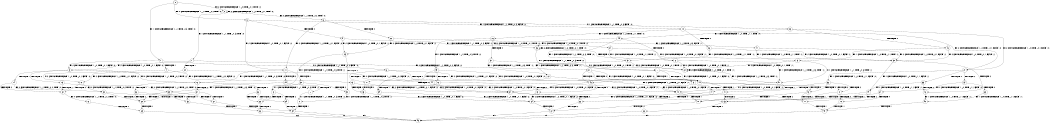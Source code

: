 digraph BCG {
size = "7, 10.5";
center = TRUE;
node [shape = circle];
0 [peripheries = 2];
0 -> 1 [label = "EX !1 !ATOMIC_EXCH_BRANCH (1, +1, TRUE, +0, 3, TRUE) !:0:"];
0 -> 2 [label = "EX !2 !ATOMIC_EXCH_BRANCH (1, +0, TRUE, +0, 1, TRUE) !:0:"];
0 -> 3 [label = "EX !0 !ATOMIC_EXCH_BRANCH (1, +1, TRUE, +0, 2, TRUE) !:0:"];
1 -> 4 [label = "TERMINATE !1"];
1 -> 5 [label = "EX !2 !ATOMIC_EXCH_BRANCH (1, +0, TRUE, +0, 1, FALSE) !:0:"];
1 -> 6 [label = "EX !0 !ATOMIC_EXCH_BRANCH (1, +1, TRUE, +0, 2, FALSE) !:0:"];
2 -> 7 [label = "EX !1 !ATOMIC_EXCH_BRANCH (1, +1, TRUE, +0, 3, TRUE) !:0:"];
2 -> 8 [label = "EX !0 !ATOMIC_EXCH_BRANCH (1, +1, TRUE, +0, 2, TRUE) !:0:"];
2 -> 2 [label = "EX !2 !ATOMIC_EXCH_BRANCH (1, +0, TRUE, +0, 1, TRUE) !:0:"];
3 -> 9 [label = "TERMINATE !0"];
3 -> 10 [label = "EX !1 !ATOMIC_EXCH_BRANCH (1, +1, TRUE, +0, 3, FALSE) !:0:"];
3 -> 11 [label = "EX !2 !ATOMIC_EXCH_BRANCH (1, +0, TRUE, +0, 1, FALSE) !:0:"];
4 -> 12 [label = "EX !2 !ATOMIC_EXCH_BRANCH (1, +0, TRUE, +0, 1, FALSE) !:0:"];
4 -> 13 [label = "EX !0 !ATOMIC_EXCH_BRANCH (1, +1, TRUE, +0, 2, FALSE) !:0:"];
5 -> 14 [label = "TERMINATE !1"];
5 -> 15 [label = "TERMINATE !2"];
5 -> 16 [label = "EX !0 !ATOMIC_EXCH_BRANCH (1, +1, TRUE, +0, 2, TRUE) !:0:"];
6 -> 17 [label = "TERMINATE !1"];
6 -> 18 [label = "TERMINATE !0"];
6 -> 19 [label = "EX !2 !ATOMIC_EXCH_BRANCH (1, +0, TRUE, +0, 1, FALSE) !:0:"];
7 -> 20 [label = "TERMINATE !1"];
7 -> 21 [label = "EX !0 !ATOMIC_EXCH_BRANCH (1, +1, TRUE, +0, 2, FALSE) !:0:"];
7 -> 5 [label = "EX !2 !ATOMIC_EXCH_BRANCH (1, +0, TRUE, +0, 1, FALSE) !:0:"];
8 -> 22 [label = "TERMINATE !0"];
8 -> 23 [label = "EX !1 !ATOMIC_EXCH_BRANCH (1, +1, TRUE, +0, 3, FALSE) !:0:"];
8 -> 11 [label = "EX !2 !ATOMIC_EXCH_BRANCH (1, +0, TRUE, +0, 1, FALSE) !:0:"];
9 -> 24 [label = "EX !1 !ATOMIC_EXCH_BRANCH (1, +1, TRUE, +0, 3, FALSE) !:1:"];
9 -> 25 [label = "EX !2 !ATOMIC_EXCH_BRANCH (1, +0, TRUE, +0, 1, FALSE) !:1:"];
10 -> 26 [label = "TERMINATE !0"];
10 -> 27 [label = "EX !2 !ATOMIC_EXCH_BRANCH (1, +0, TRUE, +0, 1, FALSE) !:0:"];
10 -> 28 [label = "EX !1 !ATOMIC_EXCH_BRANCH (1, +0, TRUE, +1, 1, TRUE) !:0:"];
11 -> 29 [label = "TERMINATE !2"];
11 -> 30 [label = "TERMINATE !0"];
11 -> 16 [label = "EX !1 !ATOMIC_EXCH_BRANCH (1, +1, TRUE, +0, 3, TRUE) !:0:"];
12 -> 31 [label = "TERMINATE !2"];
12 -> 32 [label = "EX !0 !ATOMIC_EXCH_BRANCH (1, +1, TRUE, +0, 2, TRUE) !:0:"];
13 -> 33 [label = "TERMINATE !0"];
13 -> 34 [label = "EX !2 !ATOMIC_EXCH_BRANCH (1, +0, TRUE, +0, 1, FALSE) !:0:"];
14 -> 31 [label = "TERMINATE !2"];
14 -> 32 [label = "EX !0 !ATOMIC_EXCH_BRANCH (1, +1, TRUE, +0, 2, TRUE) !:0:"];
15 -> 31 [label = "TERMINATE !1"];
15 -> 35 [label = "EX !0 !ATOMIC_EXCH_BRANCH (1, +1, TRUE, +0, 2, TRUE) !:0:"];
16 -> 36 [label = "TERMINATE !1"];
16 -> 37 [label = "TERMINATE !2"];
16 -> 38 [label = "TERMINATE !0"];
17 -> 33 [label = "TERMINATE !0"];
17 -> 34 [label = "EX !2 !ATOMIC_EXCH_BRANCH (1, +0, TRUE, +0, 1, FALSE) !:0:"];
18 -> 39 [label = "TERMINATE !1"];
18 -> 40 [label = "EX !2 !ATOMIC_EXCH_BRANCH (1, +0, TRUE, +0, 1, FALSE) !:1:"];
19 -> 41 [label = "TERMINATE !1"];
19 -> 42 [label = "TERMINATE !2"];
19 -> 43 [label = "TERMINATE !0"];
20 -> 44 [label = "EX !0 !ATOMIC_EXCH_BRANCH (1, +1, TRUE, +0, 2, FALSE) !:0:"];
20 -> 12 [label = "EX !2 !ATOMIC_EXCH_BRANCH (1, +0, TRUE, +0, 1, FALSE) !:0:"];
21 -> 45 [label = "TERMINATE !1"];
21 -> 46 [label = "TERMINATE !0"];
21 -> 19 [label = "EX !2 !ATOMIC_EXCH_BRANCH (1, +0, TRUE, +0, 1, FALSE) !:0:"];
22 -> 47 [label = "EX !1 !ATOMIC_EXCH_BRANCH (1, +1, TRUE, +0, 3, FALSE) !:1:"];
22 -> 25 [label = "EX !2 !ATOMIC_EXCH_BRANCH (1, +0, TRUE, +0, 1, FALSE) !:1:"];
23 -> 48 [label = "TERMINATE !0"];
23 -> 27 [label = "EX !2 !ATOMIC_EXCH_BRANCH (1, +0, TRUE, +0, 1, FALSE) !:0:"];
23 -> 49 [label = "EX !1 !ATOMIC_EXCH_BRANCH (1, +0, TRUE, +1, 1, TRUE) !:0:"];
24 -> 50 [label = "EX !2 !ATOMIC_EXCH_BRANCH (1, +0, TRUE, +0, 1, FALSE) !:1:"];
24 -> 51 [label = "EX !1 !ATOMIC_EXCH_BRANCH (1, +0, TRUE, +1, 1, TRUE) !:1:"];
25 -> 52 [label = "TERMINATE !2"];
25 -> 53 [label = "EX !1 !ATOMIC_EXCH_BRANCH (1, +1, TRUE, +0, 3, TRUE) !:1:"];
26 -> 50 [label = "EX !2 !ATOMIC_EXCH_BRANCH (1, +0, TRUE, +0, 1, FALSE) !:1:"];
26 -> 51 [label = "EX !1 !ATOMIC_EXCH_BRANCH (1, +0, TRUE, +1, 1, TRUE) !:1:"];
27 -> 54 [label = "TERMINATE !2"];
27 -> 55 [label = "TERMINATE !0"];
27 -> 56 [label = "EX !1 !ATOMIC_EXCH_BRANCH (1, +0, TRUE, +1, 1, FALSE) !:0:"];
28 -> 57 [label = "TERMINATE !0"];
28 -> 58 [label = "EX !2 !ATOMIC_EXCH_BRANCH (1, +0, TRUE, +0, 1, TRUE) !:0:"];
28 -> 59 [label = "EX !1 !ATOMIC_EXCH_BRANCH (1, +1, TRUE, +0, 3, TRUE) !:0:"];
29 -> 60 [label = "TERMINATE !0"];
29 -> 35 [label = "EX !1 !ATOMIC_EXCH_BRANCH (1, +1, TRUE, +0, 3, TRUE) !:0:"];
30 -> 52 [label = "TERMINATE !2"];
30 -> 53 [label = "EX !1 !ATOMIC_EXCH_BRANCH (1, +1, TRUE, +0, 3, TRUE) !:1:"];
31 -> 61 [label = "EX !0 !ATOMIC_EXCH_BRANCH (1, +1, TRUE, +0, 2, TRUE) !:0:"];
32 -> 62 [label = "TERMINATE !2"];
32 -> 63 [label = "TERMINATE !0"];
33 -> 64 [label = "EX !2 !ATOMIC_EXCH_BRANCH (1, +0, TRUE, +0, 1, FALSE) !:2:"];
34 -> 65 [label = "TERMINATE !2"];
34 -> 66 [label = "TERMINATE !0"];
35 -> 62 [label = "TERMINATE !1"];
35 -> 67 [label = "TERMINATE !0"];
36 -> 62 [label = "TERMINATE !2"];
36 -> 63 [label = "TERMINATE !0"];
37 -> 62 [label = "TERMINATE !1"];
37 -> 67 [label = "TERMINATE !0"];
38 -> 68 [label = "TERMINATE !1"];
38 -> 69 [label = "TERMINATE !2"];
39 -> 64 [label = "EX !2 !ATOMIC_EXCH_BRANCH (1, +0, TRUE, +0, 1, FALSE) !:2:"];
40 -> 70 [label = "TERMINATE !1"];
40 -> 71 [label = "TERMINATE !2"];
41 -> 65 [label = "TERMINATE !2"];
41 -> 66 [label = "TERMINATE !0"];
42 -> 65 [label = "TERMINATE !1"];
42 -> 72 [label = "TERMINATE !0"];
43 -> 70 [label = "TERMINATE !1"];
43 -> 71 [label = "TERMINATE !2"];
44 -> 73 [label = "TERMINATE !0"];
44 -> 34 [label = "EX !2 !ATOMIC_EXCH_BRANCH (1, +0, TRUE, +0, 1, FALSE) !:0:"];
45 -> 73 [label = "TERMINATE !0"];
45 -> 34 [label = "EX !2 !ATOMIC_EXCH_BRANCH (1, +0, TRUE, +0, 1, FALSE) !:0:"];
46 -> 74 [label = "TERMINATE !1"];
46 -> 40 [label = "EX !2 !ATOMIC_EXCH_BRANCH (1, +0, TRUE, +0, 1, FALSE) !:1:"];
47 -> 50 [label = "EX !2 !ATOMIC_EXCH_BRANCH (1, +0, TRUE, +0, 1, FALSE) !:1:"];
47 -> 75 [label = "EX !1 !ATOMIC_EXCH_BRANCH (1, +0, TRUE, +1, 1, TRUE) !:1:"];
48 -> 50 [label = "EX !2 !ATOMIC_EXCH_BRANCH (1, +0, TRUE, +0, 1, FALSE) !:1:"];
48 -> 75 [label = "EX !1 !ATOMIC_EXCH_BRANCH (1, +0, TRUE, +1, 1, TRUE) !:1:"];
49 -> 76 [label = "TERMINATE !0"];
49 -> 58 [label = "EX !2 !ATOMIC_EXCH_BRANCH (1, +0, TRUE, +0, 1, TRUE) !:0:"];
49 -> 77 [label = "EX !1 !ATOMIC_EXCH_BRANCH (1, +1, TRUE, +0, 3, TRUE) !:0:"];
50 -> 78 [label = "TERMINATE !2"];
50 -> 79 [label = "EX !1 !ATOMIC_EXCH_BRANCH (1, +0, TRUE, +1, 1, FALSE) !:1:"];
51 -> 80 [label = "EX !2 !ATOMIC_EXCH_BRANCH (1, +0, TRUE, +0, 1, TRUE) !:1:"];
51 -> 81 [label = "EX !1 !ATOMIC_EXCH_BRANCH (1, +1, TRUE, +0, 3, TRUE) !:1:"];
52 -> 82 [label = "EX !1 !ATOMIC_EXCH_BRANCH (1, +1, TRUE, +0, 3, TRUE) !:1:"];
53 -> 68 [label = "TERMINATE !1"];
53 -> 69 [label = "TERMINATE !2"];
54 -> 83 [label = "TERMINATE !0"];
54 -> 84 [label = "EX !1 !ATOMIC_EXCH_BRANCH (1, +0, TRUE, +1, 1, FALSE) !:0:"];
55 -> 78 [label = "TERMINATE !2"];
55 -> 79 [label = "EX !1 !ATOMIC_EXCH_BRANCH (1, +0, TRUE, +1, 1, FALSE) !:1:"];
56 -> 41 [label = "TERMINATE !1"];
56 -> 42 [label = "TERMINATE !2"];
56 -> 43 [label = "TERMINATE !0"];
57 -> 80 [label = "EX !2 !ATOMIC_EXCH_BRANCH (1, +0, TRUE, +0, 1, TRUE) !:1:"];
57 -> 81 [label = "EX !1 !ATOMIC_EXCH_BRANCH (1, +1, TRUE, +0, 3, TRUE) !:1:"];
58 -> 76 [label = "TERMINATE !0"];
58 -> 58 [label = "EX !2 !ATOMIC_EXCH_BRANCH (1, +0, TRUE, +0, 1, TRUE) !:0:"];
58 -> 77 [label = "EX !1 !ATOMIC_EXCH_BRANCH (1, +1, TRUE, +0, 3, TRUE) !:0:"];
59 -> 17 [label = "TERMINATE !1"];
59 -> 18 [label = "TERMINATE !0"];
59 -> 19 [label = "EX !2 !ATOMIC_EXCH_BRANCH (1, +0, TRUE, +0, 1, FALSE) !:0:"];
60 -> 82 [label = "EX !1 !ATOMIC_EXCH_BRANCH (1, +1, TRUE, +0, 3, TRUE) !:1:"];
61 -> 85 [label = "TERMINATE !0"];
62 -> 85 [label = "TERMINATE !0"];
63 -> 86 [label = "TERMINATE !2"];
64 -> 87 [label = "TERMINATE !2"];
65 -> 88 [label = "TERMINATE !0"];
66 -> 87 [label = "TERMINATE !2"];
67 -> 89 [label = "TERMINATE !1"];
68 -> 86 [label = "TERMINATE !2"];
69 -> 89 [label = "TERMINATE !1"];
70 -> 87 [label = "TERMINATE !2"];
71 -> 90 [label = "TERMINATE !1"];
72 -> 90 [label = "TERMINATE !1"];
73 -> 64 [label = "EX !2 !ATOMIC_EXCH_BRANCH (1, +0, TRUE, +0, 1, FALSE) !:2:"];
74 -> 64 [label = "EX !2 !ATOMIC_EXCH_BRANCH (1, +0, TRUE, +0, 1, FALSE) !:2:"];
75 -> 80 [label = "EX !2 !ATOMIC_EXCH_BRANCH (1, +0, TRUE, +0, 1, TRUE) !:1:"];
75 -> 91 [label = "EX !1 !ATOMIC_EXCH_BRANCH (1, +1, TRUE, +0, 3, TRUE) !:1:"];
76 -> 80 [label = "EX !2 !ATOMIC_EXCH_BRANCH (1, +0, TRUE, +0, 1, TRUE) !:1:"];
76 -> 91 [label = "EX !1 !ATOMIC_EXCH_BRANCH (1, +1, TRUE, +0, 3, TRUE) !:1:"];
77 -> 45 [label = "TERMINATE !1"];
77 -> 46 [label = "TERMINATE !0"];
77 -> 19 [label = "EX !2 !ATOMIC_EXCH_BRANCH (1, +0, TRUE, +0, 1, FALSE) !:0:"];
78 -> 92 [label = "EX !1 !ATOMIC_EXCH_BRANCH (1, +0, TRUE, +1, 1, FALSE) !:1:"];
79 -> 70 [label = "TERMINATE !1"];
79 -> 71 [label = "TERMINATE !2"];
80 -> 80 [label = "EX !2 !ATOMIC_EXCH_BRANCH (1, +0, TRUE, +0, 1, TRUE) !:1:"];
80 -> 91 [label = "EX !1 !ATOMIC_EXCH_BRANCH (1, +1, TRUE, +0, 3, TRUE) !:1:"];
81 -> 39 [label = "TERMINATE !1"];
81 -> 40 [label = "EX !2 !ATOMIC_EXCH_BRANCH (1, +0, TRUE, +0, 1, FALSE) !:1:"];
82 -> 89 [label = "TERMINATE !1"];
83 -> 92 [label = "EX !1 !ATOMIC_EXCH_BRANCH (1, +0, TRUE, +1, 1, FALSE) !:1:"];
84 -> 65 [label = "TERMINATE !1"];
84 -> 72 [label = "TERMINATE !0"];
85 -> 93 [label = "exit"];
86 -> 93 [label = "exit"];
87 -> 93 [label = "exit"];
88 -> 93 [label = "exit"];
89 -> 93 [label = "exit"];
90 -> 93 [label = "exit"];
91 -> 74 [label = "TERMINATE !1"];
91 -> 40 [label = "EX !2 !ATOMIC_EXCH_BRANCH (1, +0, TRUE, +0, 1, FALSE) !:1:"];
92 -> 90 [label = "TERMINATE !1"];
}

